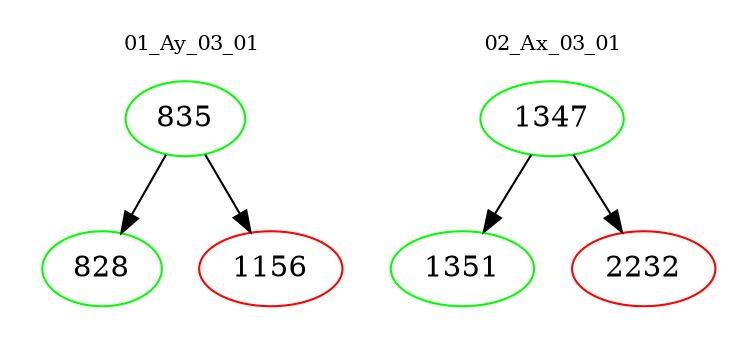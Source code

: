 digraph{
subgraph cluster_0 {
color = white
label = "01_Ay_03_01";
fontsize=10;
T0_835 [label="835", color="green"]
T0_835 -> T0_828 [color="black"]
T0_828 [label="828", color="green"]
T0_835 -> T0_1156 [color="black"]
T0_1156 [label="1156", color="red"]
}
subgraph cluster_1 {
color = white
label = "02_Ax_03_01";
fontsize=10;
T1_1347 [label="1347", color="green"]
T1_1347 -> T1_1351 [color="black"]
T1_1351 [label="1351", color="green"]
T1_1347 -> T1_2232 [color="black"]
T1_2232 [label="2232", color="red"]
}
}
